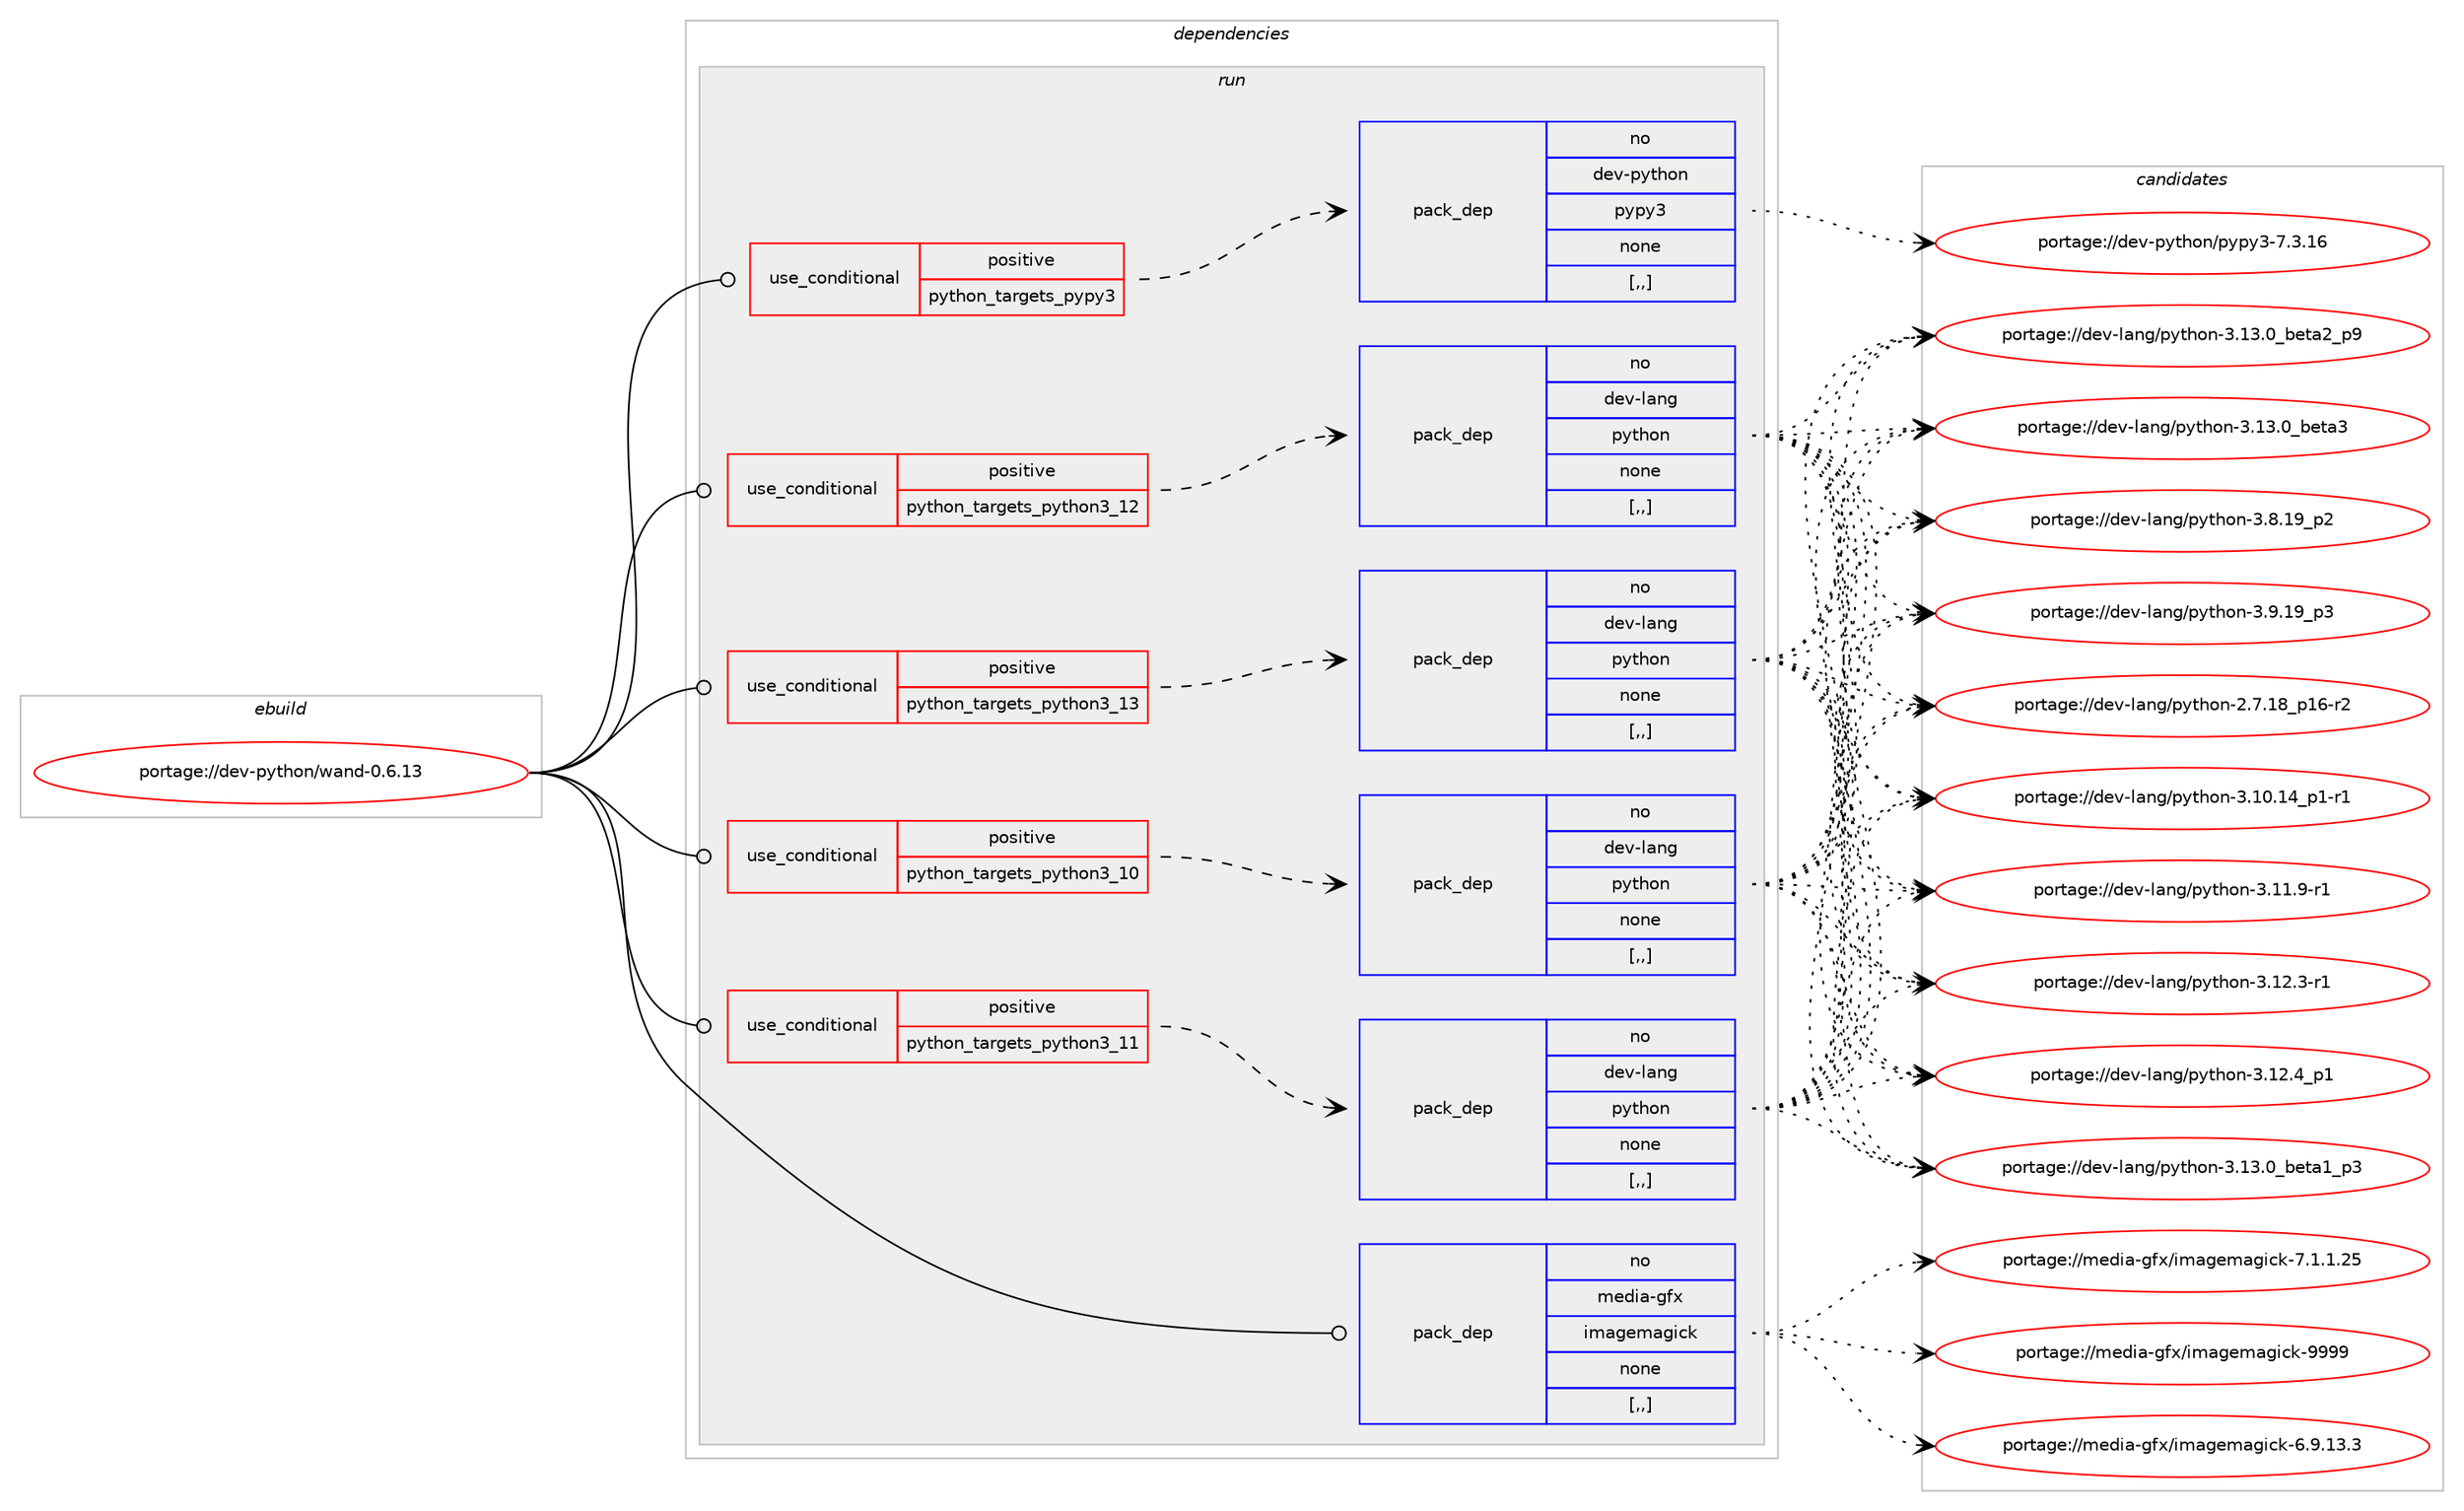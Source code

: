 digraph prolog {

# *************
# Graph options
# *************

newrank=true;
concentrate=true;
compound=true;
graph [rankdir=LR,fontname=Helvetica,fontsize=10,ranksep=1.5];#, ranksep=2.5, nodesep=0.2];
edge  [arrowhead=vee];
node  [fontname=Helvetica,fontsize=10];

# **********
# The ebuild
# **********

subgraph cluster_leftcol {
color=gray;
rank=same;
label=<<i>ebuild</i>>;
id [label="portage://dev-python/wand-0.6.13", color=red, width=4, href="../dev-python/wand-0.6.13.svg"];
}

# ****************
# The dependencies
# ****************

subgraph cluster_midcol {
color=gray;
label=<<i>dependencies</i>>;
subgraph cluster_compile {
fillcolor="#eeeeee";
style=filled;
label=<<i>compile</i>>;
}
subgraph cluster_compileandrun {
fillcolor="#eeeeee";
style=filled;
label=<<i>compile and run</i>>;
}
subgraph cluster_run {
fillcolor="#eeeeee";
style=filled;
label=<<i>run</i>>;
subgraph cond39738 {
dependency162904 [label=<<TABLE BORDER="0" CELLBORDER="1" CELLSPACING="0" CELLPADDING="4"><TR><TD ROWSPAN="3" CELLPADDING="10">use_conditional</TD></TR><TR><TD>positive</TD></TR><TR><TD>python_targets_pypy3</TD></TR></TABLE>>, shape=none, color=red];
subgraph pack121926 {
dependency162905 [label=<<TABLE BORDER="0" CELLBORDER="1" CELLSPACING="0" CELLPADDING="4" WIDTH="220"><TR><TD ROWSPAN="6" CELLPADDING="30">pack_dep</TD></TR><TR><TD WIDTH="110">no</TD></TR><TR><TD>dev-python</TD></TR><TR><TD>pypy3</TD></TR><TR><TD>none</TD></TR><TR><TD>[,,]</TD></TR></TABLE>>, shape=none, color=blue];
}
dependency162904:e -> dependency162905:w [weight=20,style="dashed",arrowhead="vee"];
}
id:e -> dependency162904:w [weight=20,style="solid",arrowhead="odot"];
subgraph cond39739 {
dependency162906 [label=<<TABLE BORDER="0" CELLBORDER="1" CELLSPACING="0" CELLPADDING="4"><TR><TD ROWSPAN="3" CELLPADDING="10">use_conditional</TD></TR><TR><TD>positive</TD></TR><TR><TD>python_targets_python3_10</TD></TR></TABLE>>, shape=none, color=red];
subgraph pack121927 {
dependency162907 [label=<<TABLE BORDER="0" CELLBORDER="1" CELLSPACING="0" CELLPADDING="4" WIDTH="220"><TR><TD ROWSPAN="6" CELLPADDING="30">pack_dep</TD></TR><TR><TD WIDTH="110">no</TD></TR><TR><TD>dev-lang</TD></TR><TR><TD>python</TD></TR><TR><TD>none</TD></TR><TR><TD>[,,]</TD></TR></TABLE>>, shape=none, color=blue];
}
dependency162906:e -> dependency162907:w [weight=20,style="dashed",arrowhead="vee"];
}
id:e -> dependency162906:w [weight=20,style="solid",arrowhead="odot"];
subgraph cond39740 {
dependency162908 [label=<<TABLE BORDER="0" CELLBORDER="1" CELLSPACING="0" CELLPADDING="4"><TR><TD ROWSPAN="3" CELLPADDING="10">use_conditional</TD></TR><TR><TD>positive</TD></TR><TR><TD>python_targets_python3_11</TD></TR></TABLE>>, shape=none, color=red];
subgraph pack121928 {
dependency162909 [label=<<TABLE BORDER="0" CELLBORDER="1" CELLSPACING="0" CELLPADDING="4" WIDTH="220"><TR><TD ROWSPAN="6" CELLPADDING="30">pack_dep</TD></TR><TR><TD WIDTH="110">no</TD></TR><TR><TD>dev-lang</TD></TR><TR><TD>python</TD></TR><TR><TD>none</TD></TR><TR><TD>[,,]</TD></TR></TABLE>>, shape=none, color=blue];
}
dependency162908:e -> dependency162909:w [weight=20,style="dashed",arrowhead="vee"];
}
id:e -> dependency162908:w [weight=20,style="solid",arrowhead="odot"];
subgraph cond39741 {
dependency162910 [label=<<TABLE BORDER="0" CELLBORDER="1" CELLSPACING="0" CELLPADDING="4"><TR><TD ROWSPAN="3" CELLPADDING="10">use_conditional</TD></TR><TR><TD>positive</TD></TR><TR><TD>python_targets_python3_12</TD></TR></TABLE>>, shape=none, color=red];
subgraph pack121929 {
dependency162911 [label=<<TABLE BORDER="0" CELLBORDER="1" CELLSPACING="0" CELLPADDING="4" WIDTH="220"><TR><TD ROWSPAN="6" CELLPADDING="30">pack_dep</TD></TR><TR><TD WIDTH="110">no</TD></TR><TR><TD>dev-lang</TD></TR><TR><TD>python</TD></TR><TR><TD>none</TD></TR><TR><TD>[,,]</TD></TR></TABLE>>, shape=none, color=blue];
}
dependency162910:e -> dependency162911:w [weight=20,style="dashed",arrowhead="vee"];
}
id:e -> dependency162910:w [weight=20,style="solid",arrowhead="odot"];
subgraph cond39742 {
dependency162912 [label=<<TABLE BORDER="0" CELLBORDER="1" CELLSPACING="0" CELLPADDING="4"><TR><TD ROWSPAN="3" CELLPADDING="10">use_conditional</TD></TR><TR><TD>positive</TD></TR><TR><TD>python_targets_python3_13</TD></TR></TABLE>>, shape=none, color=red];
subgraph pack121930 {
dependency162913 [label=<<TABLE BORDER="0" CELLBORDER="1" CELLSPACING="0" CELLPADDING="4" WIDTH="220"><TR><TD ROWSPAN="6" CELLPADDING="30">pack_dep</TD></TR><TR><TD WIDTH="110">no</TD></TR><TR><TD>dev-lang</TD></TR><TR><TD>python</TD></TR><TR><TD>none</TD></TR><TR><TD>[,,]</TD></TR></TABLE>>, shape=none, color=blue];
}
dependency162912:e -> dependency162913:w [weight=20,style="dashed",arrowhead="vee"];
}
id:e -> dependency162912:w [weight=20,style="solid",arrowhead="odot"];
subgraph pack121931 {
dependency162914 [label=<<TABLE BORDER="0" CELLBORDER="1" CELLSPACING="0" CELLPADDING="4" WIDTH="220"><TR><TD ROWSPAN="6" CELLPADDING="30">pack_dep</TD></TR><TR><TD WIDTH="110">no</TD></TR><TR><TD>media-gfx</TD></TR><TR><TD>imagemagick</TD></TR><TR><TD>none</TD></TR><TR><TD>[,,]</TD></TR></TABLE>>, shape=none, color=blue];
}
id:e -> dependency162914:w [weight=20,style="solid",arrowhead="odot"];
}
}

# **************
# The candidates
# **************

subgraph cluster_choices {
rank=same;
color=gray;
label=<<i>candidates</i>>;

subgraph choice121926 {
color=black;
nodesep=1;
choice10010111845112121116104111110471121211121215145554651464954 [label="portage://dev-python/pypy3-7.3.16", color=red, width=4,href="../dev-python/pypy3-7.3.16.svg"];
dependency162905:e -> choice10010111845112121116104111110471121211121215145554651464954:w [style=dotted,weight="100"];
}
subgraph choice121927 {
color=black;
nodesep=1;
choice100101118451089711010347112121116104111110455046554649569511249544511450 [label="portage://dev-lang/python-2.7.18_p16-r2", color=red, width=4,href="../dev-lang/python-2.7.18_p16-r2.svg"];
choice100101118451089711010347112121116104111110455146494846495295112494511449 [label="portage://dev-lang/python-3.10.14_p1-r1", color=red, width=4,href="../dev-lang/python-3.10.14_p1-r1.svg"];
choice100101118451089711010347112121116104111110455146494946574511449 [label="portage://dev-lang/python-3.11.9-r1", color=red, width=4,href="../dev-lang/python-3.11.9-r1.svg"];
choice100101118451089711010347112121116104111110455146495046514511449 [label="portage://dev-lang/python-3.12.3-r1", color=red, width=4,href="../dev-lang/python-3.12.3-r1.svg"];
choice100101118451089711010347112121116104111110455146495046529511249 [label="portage://dev-lang/python-3.12.4_p1", color=red, width=4,href="../dev-lang/python-3.12.4_p1.svg"];
choice10010111845108971101034711212111610411111045514649514648959810111697499511251 [label="portage://dev-lang/python-3.13.0_beta1_p3", color=red, width=4,href="../dev-lang/python-3.13.0_beta1_p3.svg"];
choice10010111845108971101034711212111610411111045514649514648959810111697509511257 [label="portage://dev-lang/python-3.13.0_beta2_p9", color=red, width=4,href="../dev-lang/python-3.13.0_beta2_p9.svg"];
choice1001011184510897110103471121211161041111104551464951464895981011169751 [label="portage://dev-lang/python-3.13.0_beta3", color=red, width=4,href="../dev-lang/python-3.13.0_beta3.svg"];
choice100101118451089711010347112121116104111110455146564649579511250 [label="portage://dev-lang/python-3.8.19_p2", color=red, width=4,href="../dev-lang/python-3.8.19_p2.svg"];
choice100101118451089711010347112121116104111110455146574649579511251 [label="portage://dev-lang/python-3.9.19_p3", color=red, width=4,href="../dev-lang/python-3.9.19_p3.svg"];
dependency162907:e -> choice100101118451089711010347112121116104111110455046554649569511249544511450:w [style=dotted,weight="100"];
dependency162907:e -> choice100101118451089711010347112121116104111110455146494846495295112494511449:w [style=dotted,weight="100"];
dependency162907:e -> choice100101118451089711010347112121116104111110455146494946574511449:w [style=dotted,weight="100"];
dependency162907:e -> choice100101118451089711010347112121116104111110455146495046514511449:w [style=dotted,weight="100"];
dependency162907:e -> choice100101118451089711010347112121116104111110455146495046529511249:w [style=dotted,weight="100"];
dependency162907:e -> choice10010111845108971101034711212111610411111045514649514648959810111697499511251:w [style=dotted,weight="100"];
dependency162907:e -> choice10010111845108971101034711212111610411111045514649514648959810111697509511257:w [style=dotted,weight="100"];
dependency162907:e -> choice1001011184510897110103471121211161041111104551464951464895981011169751:w [style=dotted,weight="100"];
dependency162907:e -> choice100101118451089711010347112121116104111110455146564649579511250:w [style=dotted,weight="100"];
dependency162907:e -> choice100101118451089711010347112121116104111110455146574649579511251:w [style=dotted,weight="100"];
}
subgraph choice121928 {
color=black;
nodesep=1;
choice100101118451089711010347112121116104111110455046554649569511249544511450 [label="portage://dev-lang/python-2.7.18_p16-r2", color=red, width=4,href="../dev-lang/python-2.7.18_p16-r2.svg"];
choice100101118451089711010347112121116104111110455146494846495295112494511449 [label="portage://dev-lang/python-3.10.14_p1-r1", color=red, width=4,href="../dev-lang/python-3.10.14_p1-r1.svg"];
choice100101118451089711010347112121116104111110455146494946574511449 [label="portage://dev-lang/python-3.11.9-r1", color=red, width=4,href="../dev-lang/python-3.11.9-r1.svg"];
choice100101118451089711010347112121116104111110455146495046514511449 [label="portage://dev-lang/python-3.12.3-r1", color=red, width=4,href="../dev-lang/python-3.12.3-r1.svg"];
choice100101118451089711010347112121116104111110455146495046529511249 [label="portage://dev-lang/python-3.12.4_p1", color=red, width=4,href="../dev-lang/python-3.12.4_p1.svg"];
choice10010111845108971101034711212111610411111045514649514648959810111697499511251 [label="portage://dev-lang/python-3.13.0_beta1_p3", color=red, width=4,href="../dev-lang/python-3.13.0_beta1_p3.svg"];
choice10010111845108971101034711212111610411111045514649514648959810111697509511257 [label="portage://dev-lang/python-3.13.0_beta2_p9", color=red, width=4,href="../dev-lang/python-3.13.0_beta2_p9.svg"];
choice1001011184510897110103471121211161041111104551464951464895981011169751 [label="portage://dev-lang/python-3.13.0_beta3", color=red, width=4,href="../dev-lang/python-3.13.0_beta3.svg"];
choice100101118451089711010347112121116104111110455146564649579511250 [label="portage://dev-lang/python-3.8.19_p2", color=red, width=4,href="../dev-lang/python-3.8.19_p2.svg"];
choice100101118451089711010347112121116104111110455146574649579511251 [label="portage://dev-lang/python-3.9.19_p3", color=red, width=4,href="../dev-lang/python-3.9.19_p3.svg"];
dependency162909:e -> choice100101118451089711010347112121116104111110455046554649569511249544511450:w [style=dotted,weight="100"];
dependency162909:e -> choice100101118451089711010347112121116104111110455146494846495295112494511449:w [style=dotted,weight="100"];
dependency162909:e -> choice100101118451089711010347112121116104111110455146494946574511449:w [style=dotted,weight="100"];
dependency162909:e -> choice100101118451089711010347112121116104111110455146495046514511449:w [style=dotted,weight="100"];
dependency162909:e -> choice100101118451089711010347112121116104111110455146495046529511249:w [style=dotted,weight="100"];
dependency162909:e -> choice10010111845108971101034711212111610411111045514649514648959810111697499511251:w [style=dotted,weight="100"];
dependency162909:e -> choice10010111845108971101034711212111610411111045514649514648959810111697509511257:w [style=dotted,weight="100"];
dependency162909:e -> choice1001011184510897110103471121211161041111104551464951464895981011169751:w [style=dotted,weight="100"];
dependency162909:e -> choice100101118451089711010347112121116104111110455146564649579511250:w [style=dotted,weight="100"];
dependency162909:e -> choice100101118451089711010347112121116104111110455146574649579511251:w [style=dotted,weight="100"];
}
subgraph choice121929 {
color=black;
nodesep=1;
choice100101118451089711010347112121116104111110455046554649569511249544511450 [label="portage://dev-lang/python-2.7.18_p16-r2", color=red, width=4,href="../dev-lang/python-2.7.18_p16-r2.svg"];
choice100101118451089711010347112121116104111110455146494846495295112494511449 [label="portage://dev-lang/python-3.10.14_p1-r1", color=red, width=4,href="../dev-lang/python-3.10.14_p1-r1.svg"];
choice100101118451089711010347112121116104111110455146494946574511449 [label="portage://dev-lang/python-3.11.9-r1", color=red, width=4,href="../dev-lang/python-3.11.9-r1.svg"];
choice100101118451089711010347112121116104111110455146495046514511449 [label="portage://dev-lang/python-3.12.3-r1", color=red, width=4,href="../dev-lang/python-3.12.3-r1.svg"];
choice100101118451089711010347112121116104111110455146495046529511249 [label="portage://dev-lang/python-3.12.4_p1", color=red, width=4,href="../dev-lang/python-3.12.4_p1.svg"];
choice10010111845108971101034711212111610411111045514649514648959810111697499511251 [label="portage://dev-lang/python-3.13.0_beta1_p3", color=red, width=4,href="../dev-lang/python-3.13.0_beta1_p3.svg"];
choice10010111845108971101034711212111610411111045514649514648959810111697509511257 [label="portage://dev-lang/python-3.13.0_beta2_p9", color=red, width=4,href="../dev-lang/python-3.13.0_beta2_p9.svg"];
choice1001011184510897110103471121211161041111104551464951464895981011169751 [label="portage://dev-lang/python-3.13.0_beta3", color=red, width=4,href="../dev-lang/python-3.13.0_beta3.svg"];
choice100101118451089711010347112121116104111110455146564649579511250 [label="portage://dev-lang/python-3.8.19_p2", color=red, width=4,href="../dev-lang/python-3.8.19_p2.svg"];
choice100101118451089711010347112121116104111110455146574649579511251 [label="portage://dev-lang/python-3.9.19_p3", color=red, width=4,href="../dev-lang/python-3.9.19_p3.svg"];
dependency162911:e -> choice100101118451089711010347112121116104111110455046554649569511249544511450:w [style=dotted,weight="100"];
dependency162911:e -> choice100101118451089711010347112121116104111110455146494846495295112494511449:w [style=dotted,weight="100"];
dependency162911:e -> choice100101118451089711010347112121116104111110455146494946574511449:w [style=dotted,weight="100"];
dependency162911:e -> choice100101118451089711010347112121116104111110455146495046514511449:w [style=dotted,weight="100"];
dependency162911:e -> choice100101118451089711010347112121116104111110455146495046529511249:w [style=dotted,weight="100"];
dependency162911:e -> choice10010111845108971101034711212111610411111045514649514648959810111697499511251:w [style=dotted,weight="100"];
dependency162911:e -> choice10010111845108971101034711212111610411111045514649514648959810111697509511257:w [style=dotted,weight="100"];
dependency162911:e -> choice1001011184510897110103471121211161041111104551464951464895981011169751:w [style=dotted,weight="100"];
dependency162911:e -> choice100101118451089711010347112121116104111110455146564649579511250:w [style=dotted,weight="100"];
dependency162911:e -> choice100101118451089711010347112121116104111110455146574649579511251:w [style=dotted,weight="100"];
}
subgraph choice121930 {
color=black;
nodesep=1;
choice100101118451089711010347112121116104111110455046554649569511249544511450 [label="portage://dev-lang/python-2.7.18_p16-r2", color=red, width=4,href="../dev-lang/python-2.7.18_p16-r2.svg"];
choice100101118451089711010347112121116104111110455146494846495295112494511449 [label="portage://dev-lang/python-3.10.14_p1-r1", color=red, width=4,href="../dev-lang/python-3.10.14_p1-r1.svg"];
choice100101118451089711010347112121116104111110455146494946574511449 [label="portage://dev-lang/python-3.11.9-r1", color=red, width=4,href="../dev-lang/python-3.11.9-r1.svg"];
choice100101118451089711010347112121116104111110455146495046514511449 [label="portage://dev-lang/python-3.12.3-r1", color=red, width=4,href="../dev-lang/python-3.12.3-r1.svg"];
choice100101118451089711010347112121116104111110455146495046529511249 [label="portage://dev-lang/python-3.12.4_p1", color=red, width=4,href="../dev-lang/python-3.12.4_p1.svg"];
choice10010111845108971101034711212111610411111045514649514648959810111697499511251 [label="portage://dev-lang/python-3.13.0_beta1_p3", color=red, width=4,href="../dev-lang/python-3.13.0_beta1_p3.svg"];
choice10010111845108971101034711212111610411111045514649514648959810111697509511257 [label="portage://dev-lang/python-3.13.0_beta2_p9", color=red, width=4,href="../dev-lang/python-3.13.0_beta2_p9.svg"];
choice1001011184510897110103471121211161041111104551464951464895981011169751 [label="portage://dev-lang/python-3.13.0_beta3", color=red, width=4,href="../dev-lang/python-3.13.0_beta3.svg"];
choice100101118451089711010347112121116104111110455146564649579511250 [label="portage://dev-lang/python-3.8.19_p2", color=red, width=4,href="../dev-lang/python-3.8.19_p2.svg"];
choice100101118451089711010347112121116104111110455146574649579511251 [label="portage://dev-lang/python-3.9.19_p3", color=red, width=4,href="../dev-lang/python-3.9.19_p3.svg"];
dependency162913:e -> choice100101118451089711010347112121116104111110455046554649569511249544511450:w [style=dotted,weight="100"];
dependency162913:e -> choice100101118451089711010347112121116104111110455146494846495295112494511449:w [style=dotted,weight="100"];
dependency162913:e -> choice100101118451089711010347112121116104111110455146494946574511449:w [style=dotted,weight="100"];
dependency162913:e -> choice100101118451089711010347112121116104111110455146495046514511449:w [style=dotted,weight="100"];
dependency162913:e -> choice100101118451089711010347112121116104111110455146495046529511249:w [style=dotted,weight="100"];
dependency162913:e -> choice10010111845108971101034711212111610411111045514649514648959810111697499511251:w [style=dotted,weight="100"];
dependency162913:e -> choice10010111845108971101034711212111610411111045514649514648959810111697509511257:w [style=dotted,weight="100"];
dependency162913:e -> choice1001011184510897110103471121211161041111104551464951464895981011169751:w [style=dotted,weight="100"];
dependency162913:e -> choice100101118451089711010347112121116104111110455146564649579511250:w [style=dotted,weight="100"];
dependency162913:e -> choice100101118451089711010347112121116104111110455146574649579511251:w [style=dotted,weight="100"];
}
subgraph choice121931 {
color=black;
nodesep=1;
choice109101100105974510310212047105109971031011099710310599107455446574649514651 [label="portage://media-gfx/imagemagick-6.9.13.3", color=red, width=4,href="../media-gfx/imagemagick-6.9.13.3.svg"];
choice109101100105974510310212047105109971031011099710310599107455546494649465053 [label="portage://media-gfx/imagemagick-7.1.1.25", color=red, width=4,href="../media-gfx/imagemagick-7.1.1.25.svg"];
choice1091011001059745103102120471051099710310110997103105991074557575757 [label="portage://media-gfx/imagemagick-9999", color=red, width=4,href="../media-gfx/imagemagick-9999.svg"];
dependency162914:e -> choice109101100105974510310212047105109971031011099710310599107455446574649514651:w [style=dotted,weight="100"];
dependency162914:e -> choice109101100105974510310212047105109971031011099710310599107455546494649465053:w [style=dotted,weight="100"];
dependency162914:e -> choice1091011001059745103102120471051099710310110997103105991074557575757:w [style=dotted,weight="100"];
}
}

}
